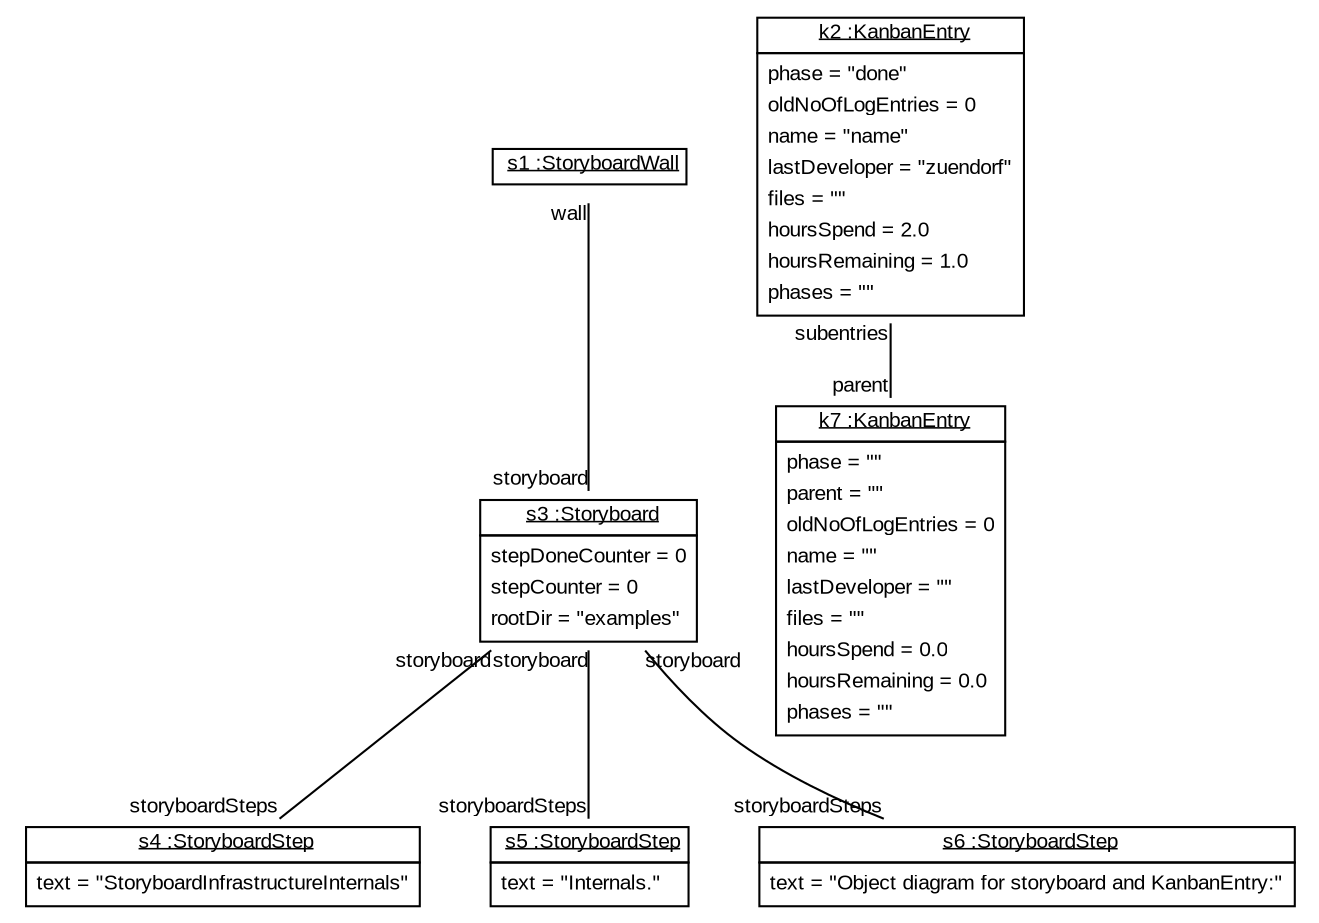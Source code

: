 graph ObjectDiagram {
   node [shape = none, fontsize = 10, fontname = "Arial"];
   edge [fontsize = 10, fontname = "Arial"];
   compound=true;

s1 [label=<<table border='0' cellborder='1' cellspacing='0'> <tr> <td href="../../SDMLib/src/org/sdmlib/storyboards/StoryboardWall.java"> <u>s1 :StoryboardWall</u></td></tr></table>>];
s3 [label=<<table border='0' cellborder='1' cellspacing='0'> <tr> <td href="../../SDMLib/src/org/sdmlib/storyboards/Storyboard.java"> <u>s3 :Storyboard</u></td></tr><tr><td><table border='0' cellborder='0' cellspacing='0'><tr><td align='left'>stepDoneCounter = 0</td></tr><tr><td align='left'>stepCounter = 0</td></tr><tr><td align='left'>rootDir = "examples"</td></tr></table></td></tr></table>>];
s4 [label=<<table border='0' cellborder='1' cellspacing='0'> <tr> <td href="../../SDMLib/src/org/sdmlib/storyboards/StoryboardStep.java"> <u>s4 :StoryboardStep</u></td></tr><tr><td><table border='0' cellborder='0' cellspacing='0'><tr><td align='left'>text = "StoryboardInfrastructureInternals"</td></tr></table></td></tr></table>>];
s5 [label=<<table border='0' cellborder='1' cellspacing='0'> <tr> <td href="../../SDMLib/src/org/sdmlib/storyboards/StoryboardStep.java"> <u>s5 :StoryboardStep</u></td></tr><tr><td><table border='0' cellborder='0' cellspacing='0'><tr><td align='left'>text = "Internals."</td></tr></table></td></tr></table>>];
s6 [label=<<table border='0' cellborder='1' cellspacing='0'> <tr> <td href="../../SDMLib/src/org/sdmlib/storyboards/StoryboardStep.java"> <u>s6 :StoryboardStep</u></td></tr><tr><td><table border='0' cellborder='0' cellspacing='0'><tr><td align='left'>text = "Object diagram for storyboard and KanbanEntry:"</td></tr></table></td></tr></table>>];
k2 [label=<<table border='0' cellborder='1' cellspacing='0'> <tr> <td href="../../SDMLib/src/org/sdmlib/storyboards/KanbanEntry.java"> <u>k2 :KanbanEntry</u></td></tr><tr><td><table border='0' cellborder='0' cellspacing='0'><tr><td align='left'>phase = "done"</td></tr><tr><td align='left'>oldNoOfLogEntries = 0</td></tr><tr><td align='left'>name = "name"</td></tr><tr><td align='left'>lastDeveloper = "zuendorf"</td></tr><tr><td align='left'>files = ""</td></tr><tr><td align='left'>hoursSpend = 2.0</td></tr><tr><td align='left'>hoursRemaining = 1.0</td></tr><tr><td align='left'>phases = ""</td></tr></table></td></tr></table>>];
k7 [label=<<table border='0' cellborder='1' cellspacing='0'> <tr> <td href="../../SDMLib/src/org/sdmlib/storyboards/KanbanEntry.java"> <u>k7 :KanbanEntry</u></td></tr><tr><td><table border='0' cellborder='0' cellspacing='0'><tr><td align='left'>phase = ""</td></tr><tr><td align='left'>parent = ""</td></tr><tr><td align='left'>oldNoOfLogEntries = 0</td></tr><tr><td align='left'>name = ""</td></tr><tr><td align='left'>lastDeveloper = ""</td></tr><tr><td align='left'>files = ""</td></tr><tr><td align='left'>hoursSpend = 0.0</td></tr><tr><td align='left'>hoursRemaining = 0.0</td></tr><tr><td align='left'>phases = ""</td></tr></table></td></tr></table>>];

s1 -- s3 [headlabel = "storyboard" taillabel = "wall"];
s3 -- s4 [headlabel = "storyboardSteps" taillabel = "storyboard"];
s3 -- s5 [headlabel = "storyboardSteps" taillabel = "storyboard"];
s3 -- s6 [headlabel = "storyboardSteps" taillabel = "storyboard"];
k2 -- k7 [headlabel = "parent" taillabel = "subentries"];
}
